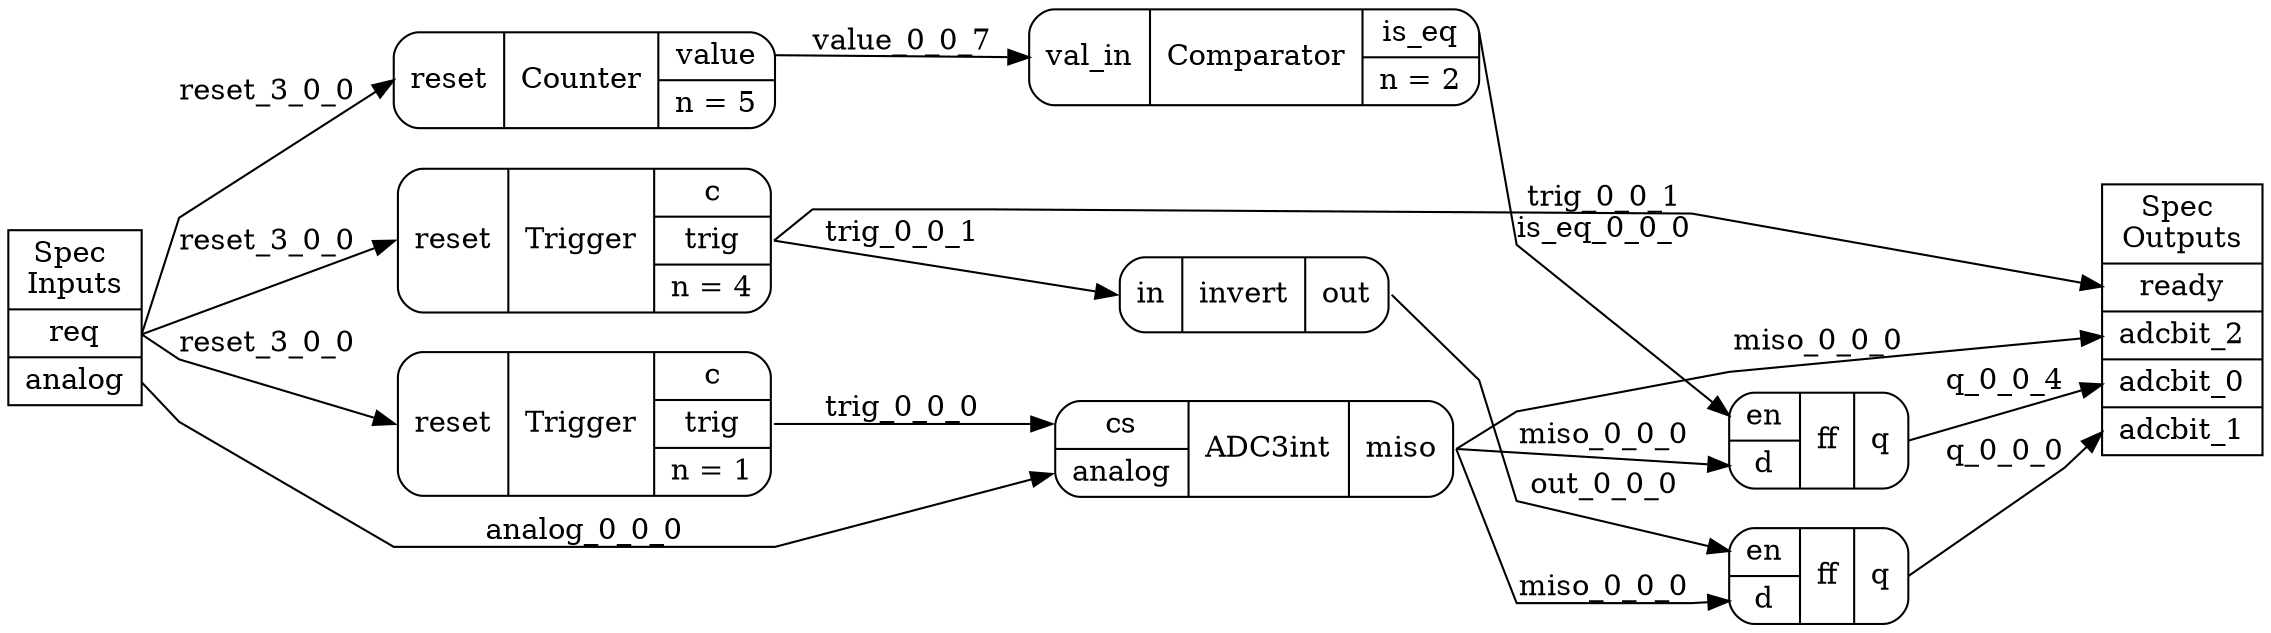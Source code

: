 digraph pyco_out {
	node [shape=Mrecord]
	compound=true label="" labeljust=center labelloc=b rankdir=LR splines=polyline
	G1_in [label="Spec \nInputs|<req> req|<analog> analog" rank=source shape=record]
	"4399135184.4400776784.ADC3int_3" [label="{{<cs> cs|<analog> analog}|ADC3int|{<miso> miso}}"]
	"4399135184.4400776784.ff_3" [label="{{<en> en|<d> d}|ff|{<q> q}}"]
	"4399135184.4400776784.Trigger_4" [label="{{<reset> reset}|Trigger|{<c> c|<trig> trig|<n> n = 4}}"]
	"4399135184.4400776784.Trigger_3" [label="{{<reset> reset}|Trigger|{<c> c|<trig> trig|<n> n = 1}}"]
	"4399135184.4400776784.invert_3" [label="{{<in> in}|invert|{<out> out}}"]
	"4399135184.4400776784.ff_4" [label="{{<en> en|<d> d}|ff|{<q> q}}"]
	"4399135184.4400776784.Comparator_3" [label="{{<val_in> val_in}|Comparator|{<is_eq> is_eq|<n> n = 2}}"]
	"4399135184.4400776784.Counter_4" [label="{{<reset> reset}|Counter|{<value> value|<n> n = 5}}"]
	G1_out [label="Spec \nOutputs|<ready> ready|<adcbit_2> adcbit_2|<adcbit_0> adcbit_0|<adcbit_1> adcbit_1" rank=sink shape=record]
	"4399135184.4400776784.Trigger_3":trig -> "4399135184.4400776784.ADC3int_3":cs [label=trig_0_0_0]
	"4399135184.4400776784.Trigger_4":trig -> "4399135184.4400776784.invert_3":in [label=trig_0_0_1]
	"4399135184.4400776784.Trigger_4":trig -> G1_out:ready [label=trig_0_0_1]
	"4399135184.4400776784.invert_3":out -> "4399135184.4400776784.ff_3":en [label=out_0_0_0]
	"4399135184.4400776784.ff_3":q -> G1_out:adcbit_1 [label=q_0_0_0]
	"4399135184.4400776784.Counter_4":value -> "4399135184.4400776784.Comparator_3":val_in [label=value_0_0_7]
	"4399135184.4400776784.ff_4":q -> G1_out:adcbit_0 [label=q_0_0_4]
	G1_in:req -> "4399135184.4400776784.Trigger_4":reset [label=reset_3_0_0]
	G1_in:req -> "4399135184.4400776784.Trigger_3":reset [label=reset_3_0_0]
	G1_in:req -> "4399135184.4400776784.Counter_4":reset [label=reset_3_0_0]
	G1_in:analog -> "4399135184.4400776784.ADC3int_3":analog [label=analog_0_0_0]
	"4399135184.4400776784.Comparator_3":is_eq -> "4399135184.4400776784.ff_4":en [label=is_eq_0_0_0]
	"4399135184.4400776784.ADC3int_3":miso -> "4399135184.4400776784.ff_3":d [label=miso_0_0_0]
	"4399135184.4400776784.ADC3int_3":miso -> "4399135184.4400776784.ff_4":d [label=miso_0_0_0]
	"4399135184.4400776784.ADC3int_3":miso -> G1_out:adcbit_2 [label=miso_0_0_0]
}
